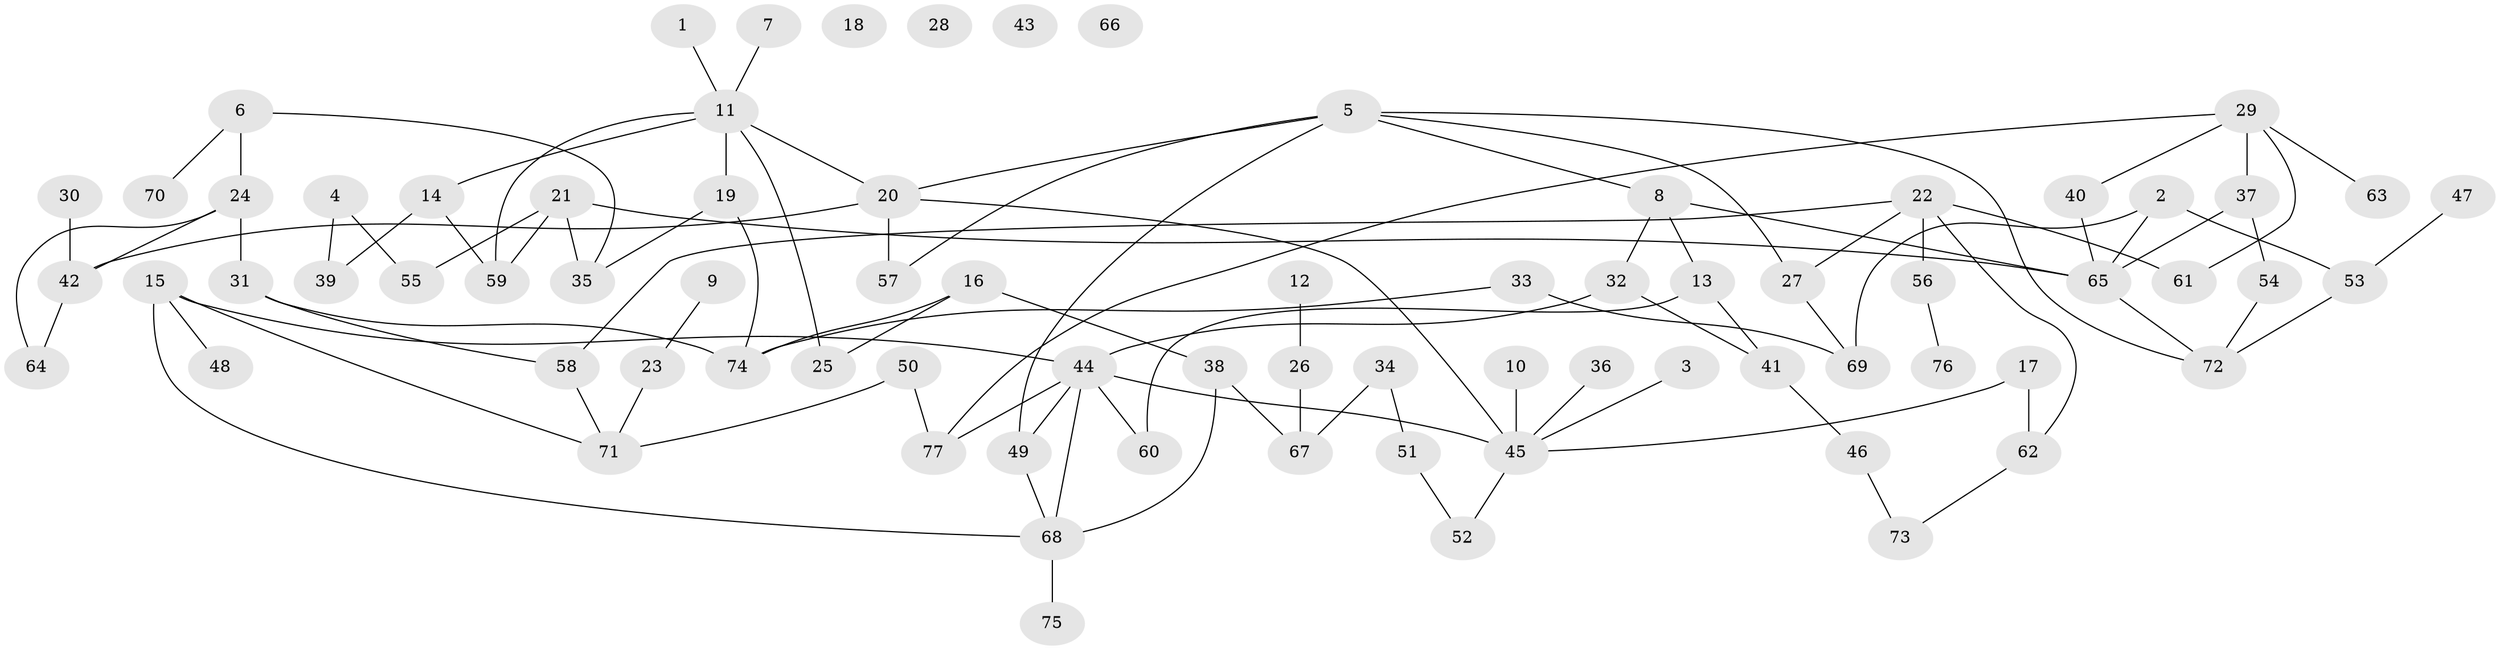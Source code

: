 // Generated by graph-tools (version 1.1) at 2025/33/03/09/25 02:33:32]
// undirected, 77 vertices, 102 edges
graph export_dot {
graph [start="1"]
  node [color=gray90,style=filled];
  1;
  2;
  3;
  4;
  5;
  6;
  7;
  8;
  9;
  10;
  11;
  12;
  13;
  14;
  15;
  16;
  17;
  18;
  19;
  20;
  21;
  22;
  23;
  24;
  25;
  26;
  27;
  28;
  29;
  30;
  31;
  32;
  33;
  34;
  35;
  36;
  37;
  38;
  39;
  40;
  41;
  42;
  43;
  44;
  45;
  46;
  47;
  48;
  49;
  50;
  51;
  52;
  53;
  54;
  55;
  56;
  57;
  58;
  59;
  60;
  61;
  62;
  63;
  64;
  65;
  66;
  67;
  68;
  69;
  70;
  71;
  72;
  73;
  74;
  75;
  76;
  77;
  1 -- 11;
  2 -- 53;
  2 -- 65;
  2 -- 69;
  3 -- 45;
  4 -- 39;
  4 -- 55;
  5 -- 8;
  5 -- 20;
  5 -- 27;
  5 -- 49;
  5 -- 57;
  5 -- 72;
  6 -- 24;
  6 -- 35;
  6 -- 70;
  7 -- 11;
  8 -- 13;
  8 -- 32;
  8 -- 65;
  9 -- 23;
  10 -- 45;
  11 -- 14;
  11 -- 19;
  11 -- 20;
  11 -- 25;
  11 -- 59;
  12 -- 26;
  13 -- 41;
  13 -- 60;
  14 -- 39;
  14 -- 59;
  15 -- 44;
  15 -- 48;
  15 -- 68;
  15 -- 71;
  16 -- 25;
  16 -- 38;
  16 -- 74;
  17 -- 45;
  17 -- 62;
  19 -- 35;
  19 -- 74;
  20 -- 42;
  20 -- 45;
  20 -- 57;
  21 -- 35;
  21 -- 55;
  21 -- 59;
  21 -- 65;
  22 -- 27;
  22 -- 56;
  22 -- 58;
  22 -- 61;
  22 -- 62;
  23 -- 71;
  24 -- 31;
  24 -- 42;
  24 -- 64;
  26 -- 67;
  27 -- 69;
  29 -- 37;
  29 -- 40;
  29 -- 61;
  29 -- 63;
  29 -- 77;
  30 -- 42;
  31 -- 58;
  31 -- 74;
  32 -- 41;
  32 -- 44;
  33 -- 69;
  33 -- 74;
  34 -- 51;
  34 -- 67;
  36 -- 45;
  37 -- 54;
  37 -- 65;
  38 -- 67;
  38 -- 68;
  40 -- 65;
  41 -- 46;
  42 -- 64;
  44 -- 45;
  44 -- 49;
  44 -- 60;
  44 -- 68;
  44 -- 77;
  45 -- 52;
  46 -- 73;
  47 -- 53;
  49 -- 68;
  50 -- 71;
  50 -- 77;
  51 -- 52;
  53 -- 72;
  54 -- 72;
  56 -- 76;
  58 -- 71;
  62 -- 73;
  65 -- 72;
  68 -- 75;
}
